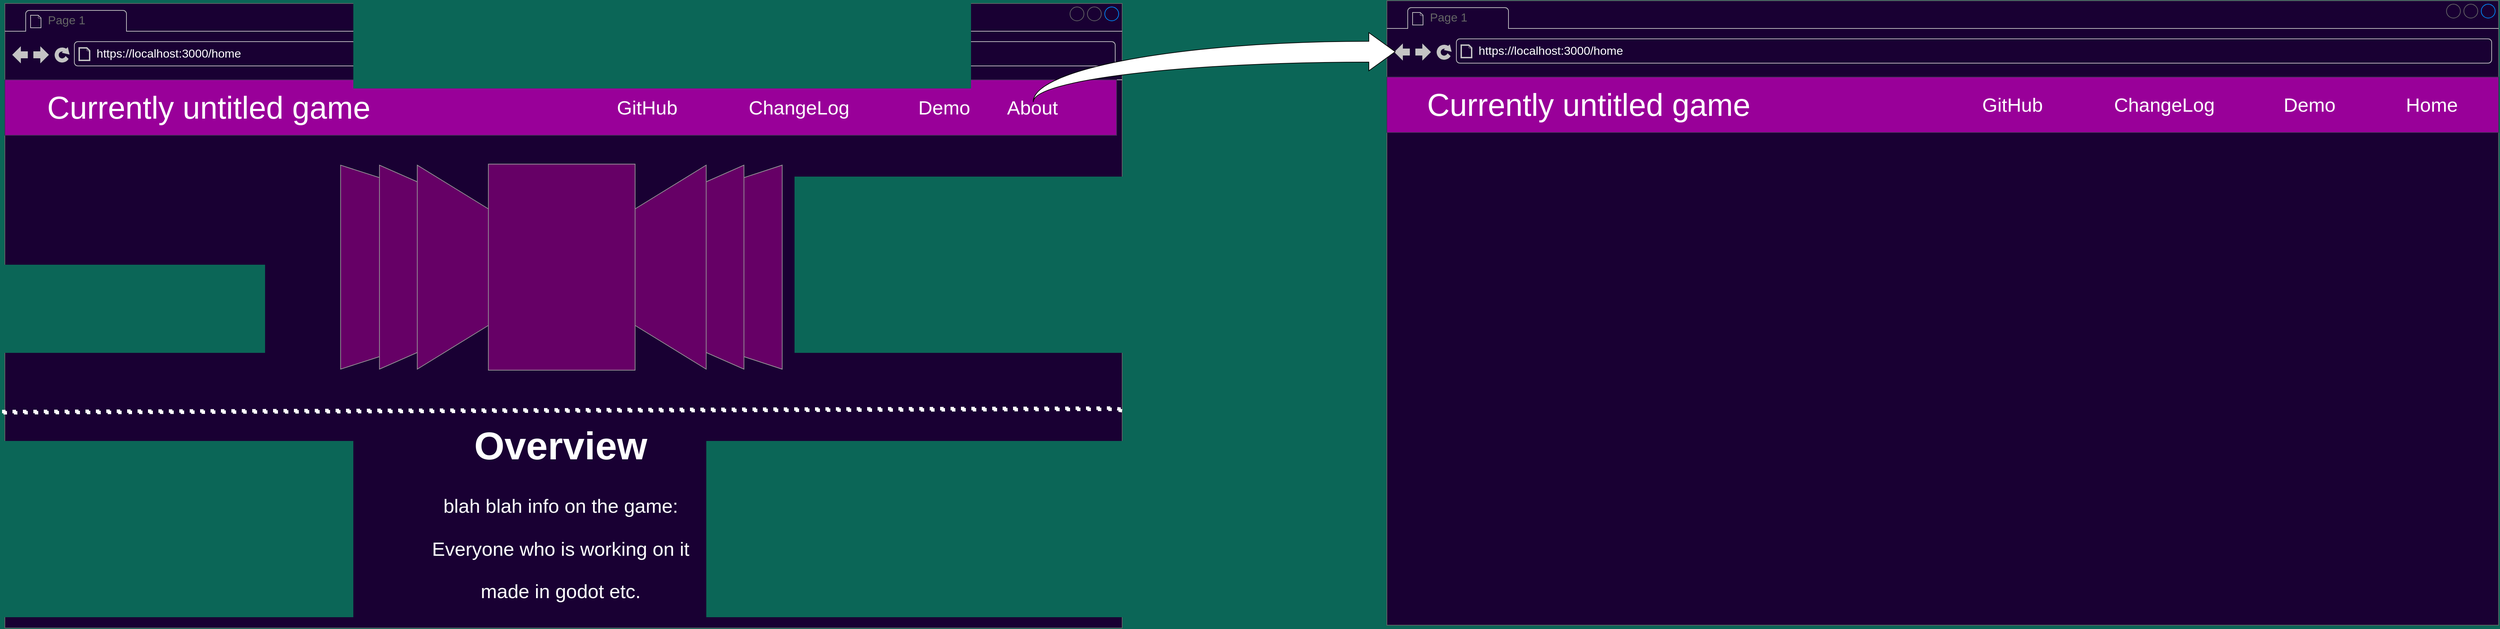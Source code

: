 <mxfile version="20.5.3" type="device"><diagram id="eO6CoYV6HX2fNcQJmEhE" name="Page-1"><mxGraphModel dx="2130" dy="1312" grid="0" gridSize="10" guides="1" tooltips="1" connect="1" arrows="1" fold="1" page="0" pageScale="1" pageWidth="1100" pageHeight="850" background="#0B6657" math="0" shadow="0"><root><mxCell id="0"/><mxCell id="TgYNKAt8xnTI33NG8VE_-6" value="Untitled Layer" parent="0"/><mxCell id="TgYNKAt8xnTI33NG8VE_-7" value="" style="strokeWidth=1;shadow=0;dashed=0;align=center;html=1;shape=mxgraph.mockup.containers.browserWindow;rSize=0;strokeColor=#666666;strokeColor2=#008cff;strokeColor3=#c4c4c4;mainText=,;recursiveResize=0;fillColor=#190033;" parent="TgYNKAt8xnTI33NG8VE_-6" vertex="1"><mxGeometry width="1608" height="900" as="geometry"/></mxCell><mxCell id="TgYNKAt8xnTI33NG8VE_-8" value="Page 1" style="strokeWidth=1;shadow=0;dashed=0;align=center;html=1;shape=mxgraph.mockup.containers.anchor;fontSize=17;fontColor=#666666;align=left;" parent="TgYNKAt8xnTI33NG8VE_-7" vertex="1"><mxGeometry x="60" y="12" width="110" height="26" as="geometry"/></mxCell><mxCell id="TgYNKAt8xnTI33NG8VE_-9" value="&lt;font color=&quot;#ffffff&quot;&gt;https://localhost:3000/home&lt;/font&gt;" style="strokeWidth=1;shadow=0;dashed=0;align=center;html=1;shape=mxgraph.mockup.containers.anchor;rSize=0;fontSize=17;fontColor=#666666;align=left;" parent="TgYNKAt8xnTI33NG8VE_-7" vertex="1"><mxGeometry x="130" y="60" width="250" height="26" as="geometry"/></mxCell><mxCell id="TgYNKAt8xnTI33NG8VE_-17" value="" style="verticalLabelPosition=bottom;shadow=0;dashed=0;align=center;html=1;verticalAlign=top;strokeWidth=1;shape=mxgraph.mockup.navigation.coverFlow;strokeColor=#999999;fillColor=#660066;flipV=1;flipH=0;direction=east;" parent="TgYNKAt8xnTI33NG8VE_-7" vertex="1"><mxGeometry x="480" y="230" width="640" height="300" as="geometry"/></mxCell><mxCell id="dnSehONKVHlJQbvmRIoQ-5" value="" style="rounded=0;whiteSpace=wrap;html=1;strokeColor=#432D57;fontSize=28;fontColor=#ffffff;fillColor=#990099;" parent="TgYNKAt8xnTI33NG8VE_-7" vertex="1"><mxGeometry y="110" width="1600" height="80" as="geometry"/></mxCell><mxCell id="dnSehONKVHlJQbvmRIoQ-11" value="Currently untitled game" style="text;html=1;strokeColor=none;fillColor=none;align=center;verticalAlign=middle;whiteSpace=wrap;rounded=0;fontSize=45;fontColor=#FFFFFF;" parent="TgYNKAt8xnTI33NG8VE_-7" vertex="1"><mxGeometry x="26" y="123" width="535" height="54" as="geometry"/></mxCell><mxCell id="UO7zXR0mxXkMBUKeXcDT-7" value="" style="endArrow=none;html=1;rounded=0;strokeColor=#FFFFFF;shape=link;width=-2.222;strokeWidth=5;dashed=1;dashPattern=1 2;" edge="1" parent="TgYNKAt8xnTI33NG8VE_-6" source="TgYNKAt8xnTI33NG8VE_-7"><mxGeometry width="50" height="50" relative="1" as="geometry"><mxPoint x="1020" y="654" as="sourcePoint"/><mxPoint x="-4" y="589" as="targetPoint"/><Array as="points"><mxPoint x="1596" y="584"/></Array></mxGeometry></mxCell><mxCell id="1" style="" parent="0"/><mxCell id="dnSehONKVHlJQbvmRIoQ-6" value="About" style="text;html=1;strokeColor=none;fillColor=none;align=center;verticalAlign=middle;whiteSpace=wrap;rounded=0;fontSize=28;fontColor=#FFFFFF;" parent="1" vertex="1"><mxGeometry x="1428" y="135" width="102" height="30" as="geometry"/></mxCell><mxCell id="dnSehONKVHlJQbvmRIoQ-9" value="&lt;h1&gt;Overview&lt;/h1&gt;&lt;p&gt;blah blah info on the game:&lt;/p&gt;&lt;p&gt;Everyone who is working on it&lt;/p&gt;&lt;p&gt;made in godot etc.&lt;/p&gt;" style="text;html=1;strokeColor=none;fillColor=none;spacing=5;spacingTop=-20;whiteSpace=wrap;overflow=hidden;rounded=0;fontSize=28;fontColor=#FFFFFF;align=center;" parent="1" vertex="1"><mxGeometry x="325" y="576" width="950" height="298" as="geometry"/></mxCell><mxCell id="UO7zXR0mxXkMBUKeXcDT-1" value="" style="strokeWidth=1;shadow=0;dashed=0;align=center;html=1;shape=mxgraph.mockup.containers.browserWindow;rSize=0;strokeColor=#666666;strokeColor2=#008cff;strokeColor3=#c4c4c4;mainText=,;recursiveResize=0;fillColor=#190033;" vertex="1" parent="1"><mxGeometry x="1989" y="-4" width="1600" height="900" as="geometry"/></mxCell><mxCell id="UO7zXR0mxXkMBUKeXcDT-2" value="Page 1" style="strokeWidth=1;shadow=0;dashed=0;align=center;html=1;shape=mxgraph.mockup.containers.anchor;fontSize=17;fontColor=#666666;align=left;" vertex="1" parent="UO7zXR0mxXkMBUKeXcDT-1"><mxGeometry x="60" y="12" width="110" height="26" as="geometry"/></mxCell><mxCell id="UO7zXR0mxXkMBUKeXcDT-3" value="&lt;font color=&quot;#ffffff&quot;&gt;https://localhost:3000/home&lt;/font&gt;" style="strokeWidth=1;shadow=0;dashed=0;align=center;html=1;shape=mxgraph.mockup.containers.anchor;rSize=0;fontSize=17;fontColor=#666666;align=left;" vertex="1" parent="UO7zXR0mxXkMBUKeXcDT-1"><mxGeometry x="130" y="60" width="250" height="26" as="geometry"/></mxCell><mxCell id="UO7zXR0mxXkMBUKeXcDT-6" value="" style="rounded=0;whiteSpace=wrap;html=1;strokeColor=#432D57;fontSize=28;fontColor=#ffffff;fillColor=#990099;" vertex="1" parent="UO7zXR0mxXkMBUKeXcDT-1"><mxGeometry y="110" width="1600" height="80" as="geometry"/></mxCell><mxCell id="dnSehONKVHlJQbvmRIoQ-12" value="GitHub" style="text;html=1;strokeColor=none;fillColor=none;align=center;verticalAlign=middle;whiteSpace=wrap;rounded=0;fontSize=28;fontColor=#FFFFFF;" parent="UO7zXR0mxXkMBUKeXcDT-1" vertex="1"><mxGeometry x="853" y="135" width="95" height="30" as="geometry"/></mxCell><mxCell id="dnSehONKVHlJQbvmRIoQ-10" value="ChangeLog" style="text;html=1;strokeColor=none;fillColor=none;align=center;verticalAlign=middle;whiteSpace=wrap;rounded=0;fontSize=28;fontColor=#FFFFFF;" parent="UO7zXR0mxXkMBUKeXcDT-1" vertex="1"><mxGeometry x="1018" y="135" width="202" height="30" as="geometry"/></mxCell><mxCell id="dnSehONKVHlJQbvmRIoQ-7" value="Demo" style="text;html=1;strokeColor=none;fillColor=none;align=center;verticalAlign=middle;whiteSpace=wrap;rounded=0;fontSize=28;fontColor=#FFFFFF;" parent="UO7zXR0mxXkMBUKeXcDT-1" vertex="1"><mxGeometry x="1298" y="135" width="60" height="30" as="geometry"/></mxCell><mxCell id="UO7zXR0mxXkMBUKeXcDT-11" value="Home" style="text;html=1;strokeColor=none;fillColor=none;align=center;verticalAlign=middle;whiteSpace=wrap;rounded=0;fontSize=28;fontColor=#FFFFFF;" vertex="1" parent="UO7zXR0mxXkMBUKeXcDT-1"><mxGeometry x="1474" y="135" width="60" height="30" as="geometry"/></mxCell><mxCell id="UO7zXR0mxXkMBUKeXcDT-17" value="Currently untitled game" style="text;html=1;strokeColor=none;fillColor=none;align=center;verticalAlign=middle;whiteSpace=wrap;rounded=0;fontSize=45;fontColor=#FFFFFF;" vertex="1" parent="UO7zXR0mxXkMBUKeXcDT-1"><mxGeometry x="23" y="123" width="535" height="54" as="geometry"/></mxCell><mxCell id="UO7zXR0mxXkMBUKeXcDT-12" value="GitHub" style="text;html=1;strokeColor=none;fillColor=none;align=center;verticalAlign=middle;whiteSpace=wrap;rounded=0;fontSize=28;fontColor=#FFFFFF;" vertex="1" parent="1"><mxGeometry x="877" y="135" width="95" height="30" as="geometry"/></mxCell><mxCell id="UO7zXR0mxXkMBUKeXcDT-13" value="ChangeLog" style="text;html=1;strokeColor=none;fillColor=none;align=center;verticalAlign=middle;whiteSpace=wrap;rounded=0;fontSize=28;fontColor=#FFFFFF;" vertex="1" parent="1"><mxGeometry x="1042" y="135" width="202" height="30" as="geometry"/></mxCell><mxCell id="UO7zXR0mxXkMBUKeXcDT-14" value="Demo" style="text;html=1;strokeColor=none;fillColor=none;align=center;verticalAlign=middle;whiteSpace=wrap;rounded=0;fontSize=28;fontColor=#FFFFFF;" vertex="1" parent="1"><mxGeometry x="1322" y="135" width="60" height="30" as="geometry"/></mxCell><mxCell id="UO7zXR0mxXkMBUKeXcDT-19" value="" style="html=1;shadow=0;dashed=0;align=center;verticalAlign=middle;shape=mxgraph.arrows2.jumpInArrow;dy=15;dx=38;arrowHead=55;" vertex="1" parent="1"><mxGeometry x="1480" y="42" width="521" height="100" as="geometry"/></mxCell></root></mxGraphModel></diagram></mxfile>